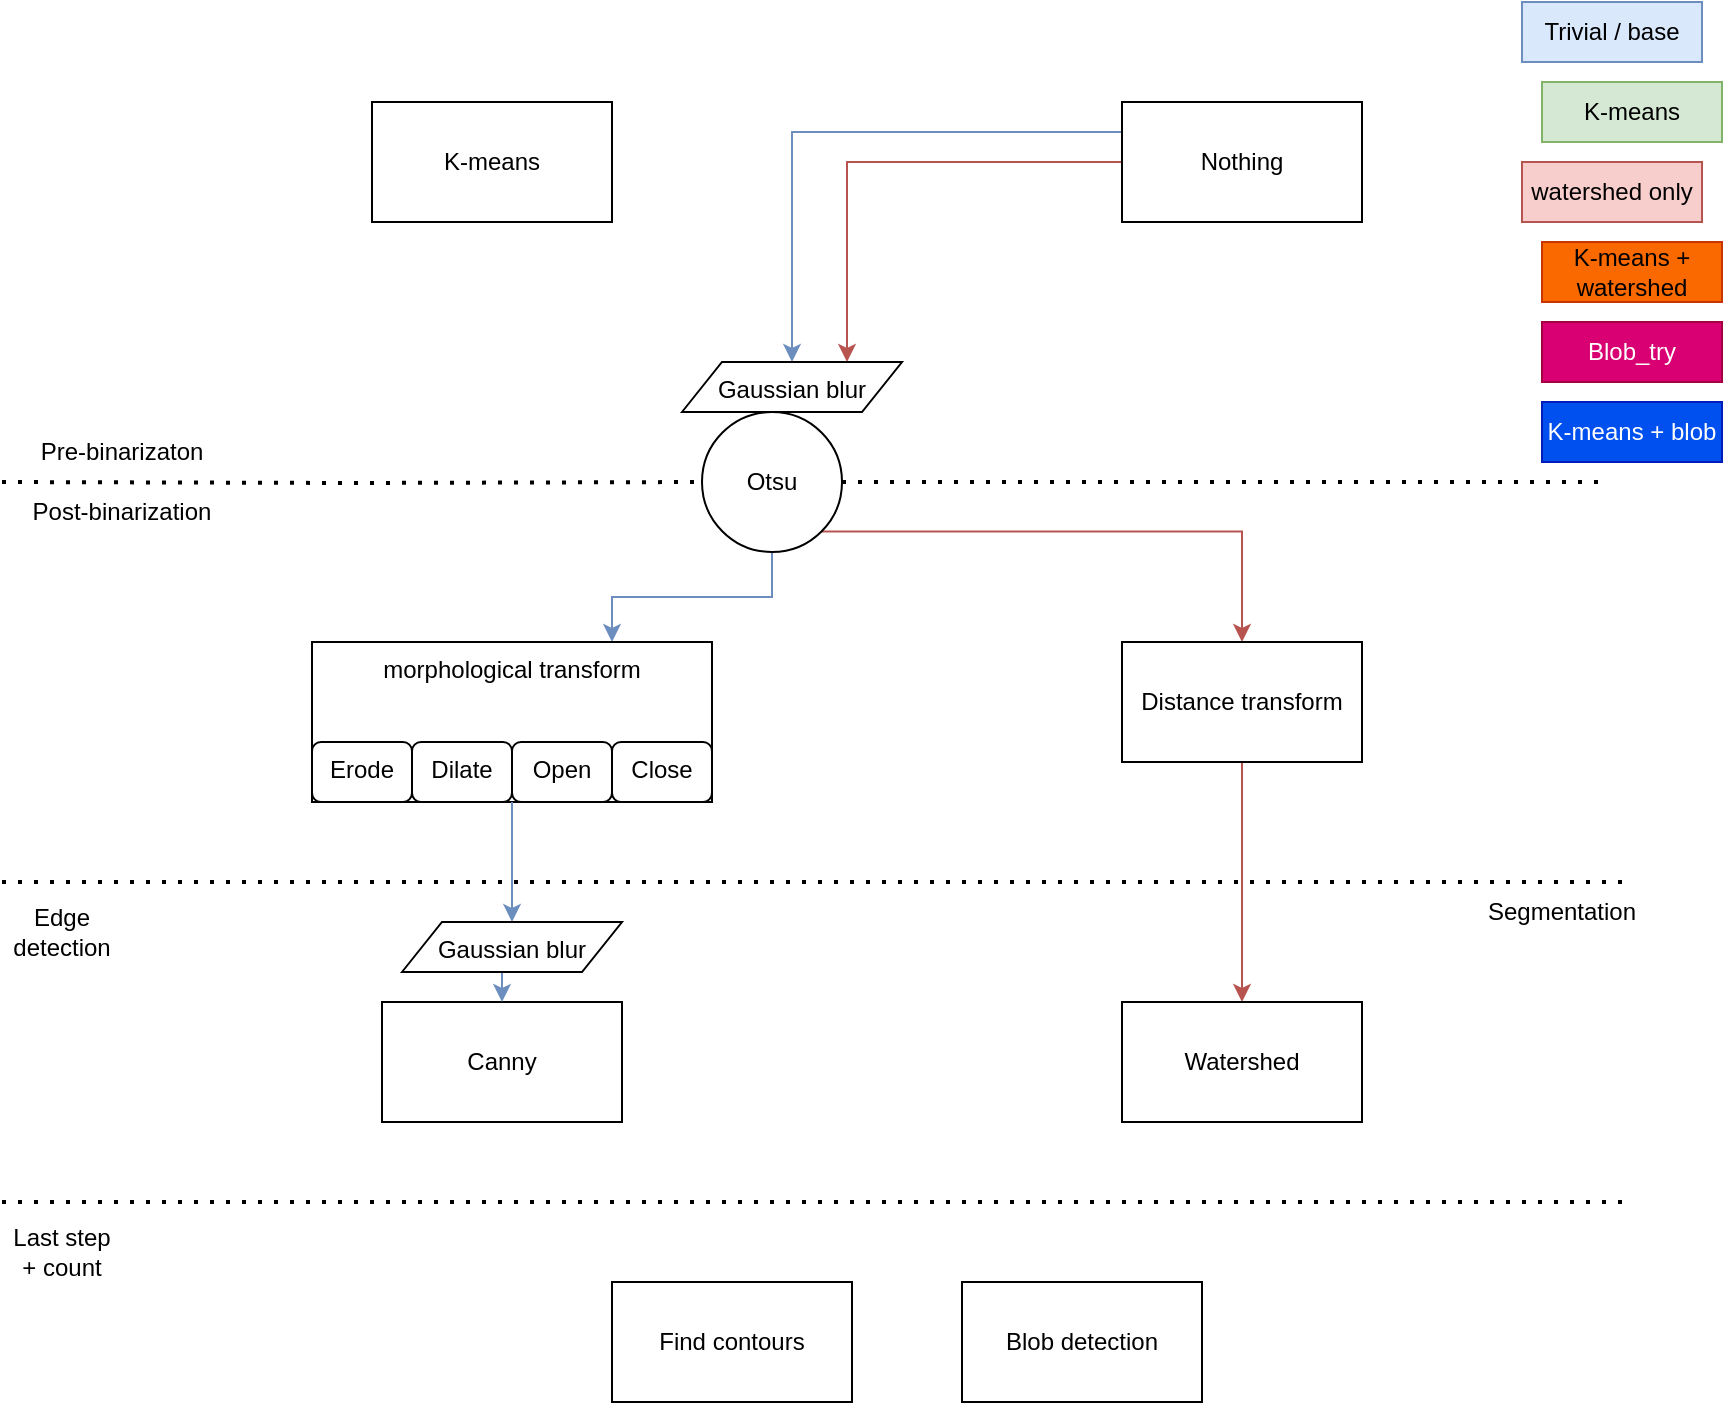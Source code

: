 <mxfile version="15.4.0" type="device"><diagram id="8X170qukrGJRK4k908GX" name="Page-1"><mxGraphModel dx="1024" dy="592" grid="1" gridSize="10" guides="1" tooltips="1" connect="1" arrows="1" fold="1" page="1" pageScale="1" pageWidth="1169" pageHeight="827" math="0" shadow="0"><root><mxCell id="0"/><mxCell id="1" parent="0"/><mxCell id="4r4fMnOn3wbrcXdrVWcp-1" value="K-means" style="rounded=0;whiteSpace=wrap;html=1;" vertex="1" parent="1"><mxGeometry x="265" y="130" width="120" height="60" as="geometry"/></mxCell><mxCell id="4r4fMnOn3wbrcXdrVWcp-2" value="" style="endArrow=none;dashed=1;html=1;dashPattern=1 3;strokeWidth=2;rounded=0;edgeStyle=orthogonalEdgeStyle;startArrow=none;exitX=1;exitY=0.5;exitDx=0;exitDy=0;" edge="1" parent="1" source="4r4fMnOn3wbrcXdrVWcp-7"><mxGeometry width="50" height="50" relative="1" as="geometry"><mxPoint x="80" y="320" as="sourcePoint"/><mxPoint x="880" y="320" as="targetPoint"/></mxGeometry></mxCell><mxCell id="4r4fMnOn3wbrcXdrVWcp-3" value="Pre-binarizaton" style="text;html=1;strokeColor=none;fillColor=none;align=center;verticalAlign=middle;whiteSpace=wrap;rounded=0;" vertex="1" parent="1"><mxGeometry x="80" y="290" width="120" height="30" as="geometry"/></mxCell><mxCell id="4r4fMnOn3wbrcXdrVWcp-4" value="Post-binarization" style="text;html=1;strokeColor=none;fillColor=none;align=center;verticalAlign=middle;whiteSpace=wrap;rounded=0;" vertex="1" parent="1"><mxGeometry x="80" y="320" width="120" height="30" as="geometry"/></mxCell><mxCell id="4r4fMnOn3wbrcXdrVWcp-32" style="edgeStyle=orthogonalEdgeStyle;rounded=0;orthogonalLoop=1;jettySize=auto;html=1;exitX=0;exitY=0.5;exitDx=0;exitDy=0;entryX=0.75;entryY=0;entryDx=0;entryDy=0;fillColor=#f8cecc;strokeColor=#b85450;" edge="1" parent="1" source="4r4fMnOn3wbrcXdrVWcp-8" target="4r4fMnOn3wbrcXdrVWcp-25"><mxGeometry relative="1" as="geometry"/></mxCell><mxCell id="4r4fMnOn3wbrcXdrVWcp-35" style="edgeStyle=orthogonalEdgeStyle;rounded=0;orthogonalLoop=1;jettySize=auto;html=1;exitX=0;exitY=0.25;exitDx=0;exitDy=0;entryX=0.5;entryY=0;entryDx=0;entryDy=0;fillColor=#dae8fc;strokeColor=#6c8ebf;" edge="1" parent="1" source="4r4fMnOn3wbrcXdrVWcp-8" target="4r4fMnOn3wbrcXdrVWcp-25"><mxGeometry relative="1" as="geometry"/></mxCell><mxCell id="4r4fMnOn3wbrcXdrVWcp-8" value="Nothing" style="rounded=0;whiteSpace=wrap;html=1;" vertex="1" parent="1"><mxGeometry x="640" y="130" width="120" height="60" as="geometry"/></mxCell><mxCell id="4r4fMnOn3wbrcXdrVWcp-33" style="edgeStyle=orthogonalEdgeStyle;rounded=0;orthogonalLoop=1;jettySize=auto;html=1;exitX=1;exitY=1;exitDx=0;exitDy=0;entryX=0.5;entryY=0;entryDx=0;entryDy=0;fillColor=#f8cecc;strokeColor=#b85450;" edge="1" parent="1" source="4r4fMnOn3wbrcXdrVWcp-7" target="4r4fMnOn3wbrcXdrVWcp-13"><mxGeometry relative="1" as="geometry"/></mxCell><mxCell id="4r4fMnOn3wbrcXdrVWcp-37" style="edgeStyle=orthogonalEdgeStyle;rounded=0;orthogonalLoop=1;jettySize=auto;html=1;exitX=0.5;exitY=1;exitDx=0;exitDy=0;entryX=0.75;entryY=0;entryDx=0;entryDy=0;fillColor=#dae8fc;strokeColor=#6c8ebf;" edge="1" parent="1" source="4r4fMnOn3wbrcXdrVWcp-7" target="4r4fMnOn3wbrcXdrVWcp-14"><mxGeometry relative="1" as="geometry"/></mxCell><mxCell id="4r4fMnOn3wbrcXdrVWcp-7" value="Otsu" style="ellipse;whiteSpace=wrap;html=1;aspect=fixed;" vertex="1" parent="1"><mxGeometry x="430" y="285" width="70" height="70" as="geometry"/></mxCell><mxCell id="4r4fMnOn3wbrcXdrVWcp-11" value="" style="endArrow=none;dashed=1;html=1;dashPattern=1 3;strokeWidth=2;rounded=0;edgeStyle=orthogonalEdgeStyle;" edge="1" parent="1" target="4r4fMnOn3wbrcXdrVWcp-7"><mxGeometry width="50" height="50" relative="1" as="geometry"><mxPoint x="80" y="320" as="sourcePoint"/><mxPoint x="880" y="320" as="targetPoint"/></mxGeometry></mxCell><mxCell id="4r4fMnOn3wbrcXdrVWcp-12" value="Canny" style="rounded=0;whiteSpace=wrap;html=1;" vertex="1" parent="1"><mxGeometry x="270" y="580" width="120" height="60" as="geometry"/></mxCell><mxCell id="4r4fMnOn3wbrcXdrVWcp-31" style="edgeStyle=orthogonalEdgeStyle;rounded=0;orthogonalLoop=1;jettySize=auto;html=1;exitX=0.5;exitY=1;exitDx=0;exitDy=0;entryX=0.5;entryY=0;entryDx=0;entryDy=0;fillColor=#f8cecc;strokeColor=#b85450;" edge="1" parent="1" source="4r4fMnOn3wbrcXdrVWcp-13" target="4r4fMnOn3wbrcXdrVWcp-23"><mxGeometry relative="1" as="geometry"/></mxCell><mxCell id="4r4fMnOn3wbrcXdrVWcp-13" value="Distance transform" style="rounded=0;whiteSpace=wrap;html=1;" vertex="1" parent="1"><mxGeometry x="640" y="400" width="120" height="60" as="geometry"/></mxCell><mxCell id="4r4fMnOn3wbrcXdrVWcp-14" value="morphological transform" style="rounded=0;whiteSpace=wrap;html=1;verticalAlign=top;" vertex="1" parent="1"><mxGeometry x="235" y="400" width="200" height="80" as="geometry"/></mxCell><mxCell id="4r4fMnOn3wbrcXdrVWcp-15" value="" style="endArrow=none;dashed=1;html=1;dashPattern=1 3;strokeWidth=2;rounded=0;edgeStyle=orthogonalEdgeStyle;" edge="1" parent="1"><mxGeometry width="50" height="50" relative="1" as="geometry"><mxPoint x="80" y="520" as="sourcePoint"/><mxPoint x="890" y="520" as="targetPoint"/></mxGeometry></mxCell><mxCell id="4r4fMnOn3wbrcXdrVWcp-18" value="Erode" style="rounded=1;whiteSpace=wrap;html=1;verticalAlign=top;" vertex="1" parent="1"><mxGeometry x="235" y="450" width="50" height="30" as="geometry"/></mxCell><mxCell id="4r4fMnOn3wbrcXdrVWcp-28" style="edgeStyle=orthogonalEdgeStyle;rounded=0;orthogonalLoop=1;jettySize=auto;html=1;exitX=1;exitY=1;exitDx=0;exitDy=0;entryX=0.5;entryY=0;entryDx=0;entryDy=0;fillColor=#dae8fc;strokeColor=#6c8ebf;" edge="1" parent="1" source="4r4fMnOn3wbrcXdrVWcp-19" target="4r4fMnOn3wbrcXdrVWcp-26"><mxGeometry relative="1" as="geometry"/></mxCell><mxCell id="4r4fMnOn3wbrcXdrVWcp-19" value="Dilate" style="rounded=1;whiteSpace=wrap;html=1;verticalAlign=top;" vertex="1" parent="1"><mxGeometry x="285" y="450" width="50" height="30" as="geometry"/></mxCell><mxCell id="4r4fMnOn3wbrcXdrVWcp-20" value="Open" style="rounded=1;whiteSpace=wrap;html=1;verticalAlign=top;" vertex="1" parent="1"><mxGeometry x="335" y="450" width="50" height="30" as="geometry"/></mxCell><mxCell id="4r4fMnOn3wbrcXdrVWcp-22" value="Close" style="rounded=1;whiteSpace=wrap;html=1;verticalAlign=top;" vertex="1" parent="1"><mxGeometry x="385" y="450" width="50" height="30" as="geometry"/></mxCell><mxCell id="4r4fMnOn3wbrcXdrVWcp-23" value="Watershed&lt;span style=&quot;color: rgba(0 , 0 , 0 , 0) ; font-family: monospace ; font-size: 0px&quot;&gt;%3CmxGraphModel%3E%3Croot%3E%3CmxCell%20id%3D%220%22%2F%3E%3CmxCell%20id%3D%221%22%20parent%3D%220%22%2F%3E%3CmxCell%20id%3D%222%22%20value%3D%22Canny%22%20style%3D%22rounded%3D0%3BwhiteSpace%3Dwrap%3Bhtml%3D1%3B%22%20vertex%3D%221%22%20parent%3D%221%22%3E%3CmxGeometry%20x%3D%22280%22%20y%3D%22560%22%20width%3D%22120%22%20height%3D%2260%22%20as%3D%22geometry%22%2F%3E%3C%2FmxCell%3E%3C%2Froot%3E%3C%2FmxGraphModel%3E&lt;/span&gt;" style="rounded=0;whiteSpace=wrap;html=1;" vertex="1" parent="1"><mxGeometry x="640" y="580" width="120" height="60" as="geometry"/></mxCell><mxCell id="4r4fMnOn3wbrcXdrVWcp-24" value="Blob detection" style="rounded=0;whiteSpace=wrap;html=1;" vertex="1" parent="1"><mxGeometry x="560" y="720" width="120" height="60" as="geometry"/></mxCell><mxCell id="4r4fMnOn3wbrcXdrVWcp-25" value="Gaussian blur" style="shape=parallelogram;perimeter=parallelogramPerimeter;whiteSpace=wrap;html=1;fixedSize=1;verticalAlign=top;" vertex="1" parent="1"><mxGeometry x="420" y="260" width="110" height="25" as="geometry"/></mxCell><mxCell id="4r4fMnOn3wbrcXdrVWcp-27" style="edgeStyle=orthogonalEdgeStyle;rounded=0;orthogonalLoop=1;jettySize=auto;html=1;exitX=0.5;exitY=1;exitDx=0;exitDy=0;entryX=0.5;entryY=0;entryDx=0;entryDy=0;fillColor=#dae8fc;strokeColor=#6c8ebf;" edge="1" parent="1" source="4r4fMnOn3wbrcXdrVWcp-26" target="4r4fMnOn3wbrcXdrVWcp-12"><mxGeometry relative="1" as="geometry"/></mxCell><mxCell id="4r4fMnOn3wbrcXdrVWcp-26" value="Gaussian blur" style="shape=parallelogram;perimeter=parallelogramPerimeter;whiteSpace=wrap;html=1;fixedSize=1;verticalAlign=top;" vertex="1" parent="1"><mxGeometry x="280" y="540" width="110" height="25" as="geometry"/></mxCell><mxCell id="4r4fMnOn3wbrcXdrVWcp-34" value="watershed only" style="text;html=1;strokeColor=#b85450;fillColor=#f8cecc;align=center;verticalAlign=middle;whiteSpace=wrap;rounded=0;" vertex="1" parent="1"><mxGeometry x="840" y="160" width="90" height="30" as="geometry"/></mxCell><mxCell id="4r4fMnOn3wbrcXdrVWcp-36" value="Trivial / base" style="text;html=1;strokeColor=#6c8ebf;fillColor=#dae8fc;align=center;verticalAlign=middle;whiteSpace=wrap;rounded=0;" vertex="1" parent="1"><mxGeometry x="840" y="80" width="90" height="30" as="geometry"/></mxCell><mxCell id="4r4fMnOn3wbrcXdrVWcp-38" value="Find contours" style="rounded=0;whiteSpace=wrap;html=1;verticalAlign=middle;" vertex="1" parent="1"><mxGeometry x="385" y="720" width="120" height="60" as="geometry"/></mxCell><mxCell id="4r4fMnOn3wbrcXdrVWcp-40" value="K-means" style="rounded=0;whiteSpace=wrap;html=1;verticalAlign=middle;fillColor=#d5e8d4;strokeColor=#82b366;" vertex="1" parent="1"><mxGeometry x="850" y="120" width="90" height="30" as="geometry"/></mxCell><mxCell id="4r4fMnOn3wbrcXdrVWcp-41" value="K-means + watershed" style="rounded=0;whiteSpace=wrap;html=1;verticalAlign=middle;fillColor=#fa6800;strokeColor=#C73500;fontColor=#000000;" vertex="1" parent="1"><mxGeometry x="850" y="200" width="90" height="30" as="geometry"/></mxCell><mxCell id="4r4fMnOn3wbrcXdrVWcp-42" value="K-means + blob" style="rounded=0;whiteSpace=wrap;html=1;verticalAlign=middle;fillColor=#0050ef;strokeColor=#001DBC;fontColor=#ffffff;" vertex="1" parent="1"><mxGeometry x="850" y="280" width="90" height="30" as="geometry"/></mxCell><mxCell id="4r4fMnOn3wbrcXdrVWcp-44" value="Blob_try" style="rounded=0;whiteSpace=wrap;html=1;verticalAlign=middle;fillColor=#d80073;strokeColor=#A50040;fontColor=#ffffff;" vertex="1" parent="1"><mxGeometry x="850" y="240" width="90" height="30" as="geometry"/></mxCell><mxCell id="4r4fMnOn3wbrcXdrVWcp-45" value="" style="endArrow=none;dashed=1;html=1;dashPattern=1 3;strokeWidth=2;rounded=0;edgeStyle=orthogonalEdgeStyle;" edge="1" parent="1"><mxGeometry width="50" height="50" relative="1" as="geometry"><mxPoint x="80" y="680" as="sourcePoint"/><mxPoint x="890" y="680" as="targetPoint"/></mxGeometry></mxCell><mxCell id="4r4fMnOn3wbrcXdrVWcp-46" value="Edge detection" style="text;html=1;strokeColor=none;fillColor=none;align=center;verticalAlign=middle;whiteSpace=wrap;rounded=0;" vertex="1" parent="1"><mxGeometry x="80" y="530" width="60" height="30" as="geometry"/></mxCell><mxCell id="4r4fMnOn3wbrcXdrVWcp-48" value="Segmentation" style="text;html=1;strokeColor=none;fillColor=none;align=center;verticalAlign=middle;whiteSpace=wrap;rounded=0;" vertex="1" parent="1"><mxGeometry x="830" y="520" width="60" height="30" as="geometry"/></mxCell><mxCell id="4r4fMnOn3wbrcXdrVWcp-49" value="Last step + count" style="text;html=1;strokeColor=none;fillColor=none;align=center;verticalAlign=middle;whiteSpace=wrap;rounded=0;" vertex="1" parent="1"><mxGeometry x="80" y="690" width="60" height="30" as="geometry"/></mxCell></root></mxGraphModel></diagram></mxfile>